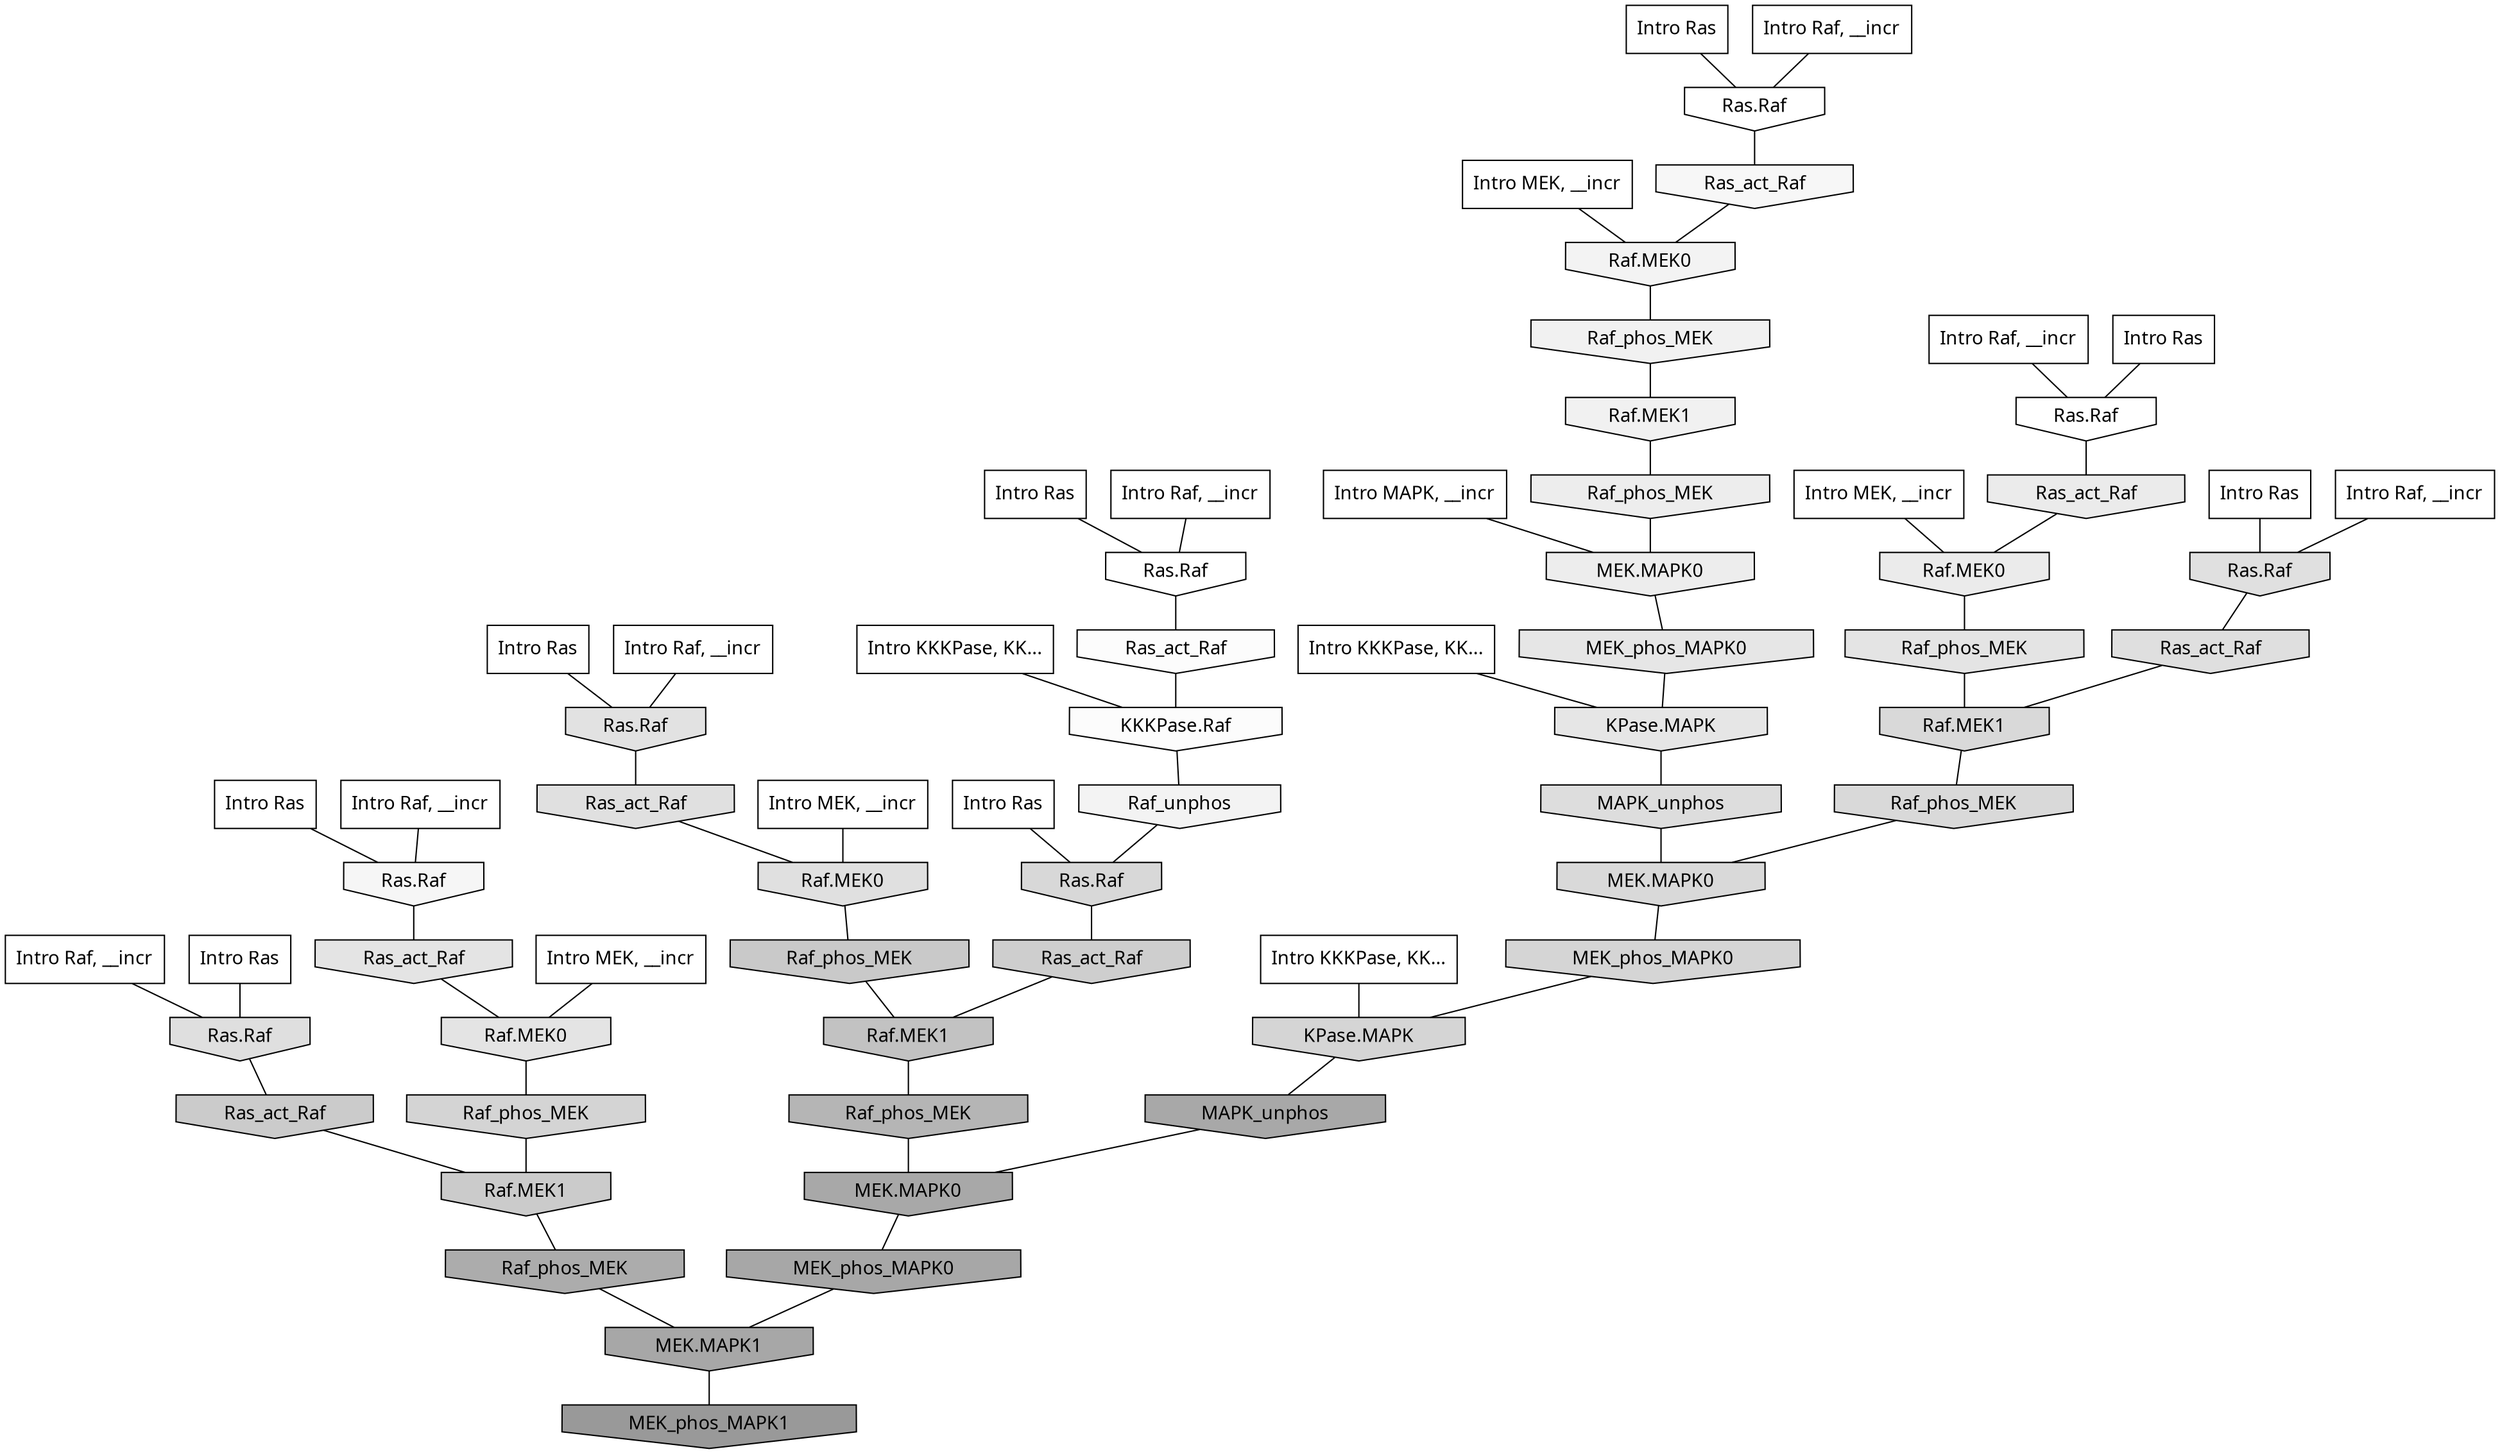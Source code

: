 digraph G{
  rankdir="TB";
  ranksep=0.30;
  node [fontname="CMU Serif"];
  edge [fontname="CMU Serif"];
  
  3 [label="Intro Ras", shape=rectangle, style=filled, fillcolor="0.000 0.000 1.000"]
  
  21 [label="Intro Ras", shape=rectangle, style=filled, fillcolor="0.000 0.000 1.000"]
  
  25 [label="Intro Ras", shape=rectangle, style=filled, fillcolor="0.000 0.000 1.000"]
  
  29 [label="Intro Ras", shape=rectangle, style=filled, fillcolor="0.000 0.000 1.000"]
  
  32 [label="Intro Ras", shape=rectangle, style=filled, fillcolor="0.000 0.000 1.000"]
  
  66 [label="Intro Ras", shape=rectangle, style=filled, fillcolor="0.000 0.000 1.000"]
  
  69 [label="Intro Ras", shape=rectangle, style=filled, fillcolor="0.000 0.000 1.000"]
  
  70 [label="Intro Ras", shape=rectangle, style=filled, fillcolor="0.000 0.000 1.000"]
  
  137 [label="Intro Raf, __incr", shape=rectangle, style=filled, fillcolor="0.000 0.000 1.000"]
  
  254 [label="Intro Raf, __incr", shape=rectangle, style=filled, fillcolor="0.000 0.000 1.000"]
  
  341 [label="Intro Raf, __incr", shape=rectangle, style=filled, fillcolor="0.000 0.000 1.000"]
  
  381 [label="Intro Raf, __incr", shape=rectangle, style=filled, fillcolor="0.000 0.000 1.000"]
  
  455 [label="Intro Raf, __incr", shape=rectangle, style=filled, fillcolor="0.000 0.000 1.000"]
  
  777 [label="Intro Raf, __incr", shape=rectangle, style=filled, fillcolor="0.000 0.000 1.000"]
  
  951 [label="Intro Raf, __incr", shape=rectangle, style=filled, fillcolor="0.000 0.000 1.000"]
  
  1273 [label="Intro MEK, __incr", shape=rectangle, style=filled, fillcolor="0.000 0.000 1.000"]
  
  1284 [label="Intro MEK, __incr", shape=rectangle, style=filled, fillcolor="0.000 0.000 1.000"]
  
  1327 [label="Intro MEK, __incr", shape=rectangle, style=filled, fillcolor="0.000 0.000 1.000"]
  
  1338 [label="Intro MEK, __incr", shape=rectangle, style=filled, fillcolor="0.000 0.000 1.000"]
  
  2844 [label="Intro MAPK, __incr", shape=rectangle, style=filled, fillcolor="0.000 0.000 1.000"]
  
  3133 [label="Intro KKKPase, KK...", shape=rectangle, style=filled, fillcolor="0.000 0.000 1.000"]
  
  3149 [label="Intro KKKPase, KK...", shape=rectangle, style=filled, fillcolor="0.000 0.000 1.000"]
  
  3172 [label="Intro KKKPase, KK...", shape=rectangle, style=filled, fillcolor="0.000 0.000 1.000"]
  
  3239 [label="Ras.Raf", shape=invhouse, style=filled, fillcolor="0.000 0.000 1.000"]
  
  3255 [label="Ras.Raf", shape=invhouse, style=filled, fillcolor="0.000 0.000 1.000"]
  
  3276 [label="Ras.Raf", shape=invhouse, style=filled, fillcolor="0.000 0.000 1.000"]
  
  3440 [label="Ras_act_Raf", shape=invhouse, style=filled, fillcolor="0.000 0.000 0.985"]
  
  3443 [label="KKKPase.Raf", shape=invhouse, style=filled, fillcolor="0.000 0.000 0.985"]
  
  3641 [label="Ras_act_Raf", shape=invhouse, style=filled, fillcolor="0.000 0.000 0.967"]
  
  3745 [label="Ras.Raf", shape=invhouse, style=filled, fillcolor="0.000 0.000 0.961"]
  
  3910 [label="Raf_unphos", shape=invhouse, style=filled, fillcolor="0.000 0.000 0.952"]
  
  3959 [label="Raf.MEK0", shape=invhouse, style=filled, fillcolor="0.000 0.000 0.951"]
  
  4106 [label="Raf_phos_MEK", shape=invhouse, style=filled, fillcolor="0.000 0.000 0.944"]
  
  4108 [label="Raf.MEK1", shape=invhouse, style=filled, fillcolor="0.000 0.000 0.944"]
  
  4459 [label="Raf_phos_MEK", shape=invhouse, style=filled, fillcolor="0.000 0.000 0.927"]
  
  4462 [label="MEK.MAPK0", shape=invhouse, style=filled, fillcolor="0.000 0.000 0.927"]
  
  4662 [label="Ras_act_Raf", shape=invhouse, style=filled, fillcolor="0.000 0.000 0.918"]
  
  4669 [label="Raf.MEK0", shape=invhouse, style=filled, fillcolor="0.000 0.000 0.918"]
  
  5046 [label="MEK_phos_MAPK0", shape=invhouse, style=filled, fillcolor="0.000 0.000 0.902"]
  
  5050 [label="KPase.MAPK", shape=invhouse, style=filled, fillcolor="0.000 0.000 0.902"]
  
  5242 [label="Raf_phos_MEK", shape=invhouse, style=filled, fillcolor="0.000 0.000 0.894"]
  
  5290 [label="Ras_act_Raf", shape=invhouse, style=filled, fillcolor="0.000 0.000 0.893"]
  
  5293 [label="Raf.MEK0", shape=invhouse, style=filled, fillcolor="0.000 0.000 0.893"]
  
  5534 [label="Ras.Raf", shape=invhouse, style=filled, fillcolor="0.000 0.000 0.883"]
  
  5663 [label="Ras_act_Raf", shape=invhouse, style=filled, fillcolor="0.000 0.000 0.878"]
  
  5666 [label="Raf.MEK0", shape=invhouse, style=filled, fillcolor="0.000 0.000 0.878"]
  
  5709 [label="Ras.Raf", shape=invhouse, style=filled, fillcolor="0.000 0.000 0.876"]
  
  5777 [label="Ras_act_Raf", shape=invhouse, style=filled, fillcolor="0.000 0.000 0.874"]
  
  5839 [label="Ras.Raf", shape=invhouse, style=filled, fillcolor="0.000 0.000 0.872"]
  
  6013 [label="MAPK_unphos", shape=invhouse, style=filled, fillcolor="0.000 0.000 0.865"]
  
  6463 [label="Raf.MEK1", shape=invhouse, style=filled, fillcolor="0.000 0.000 0.851"]
  
  6506 [label="Raf_phos_MEK", shape=invhouse, style=filled, fillcolor="0.000 0.000 0.850"]
  
  6509 [label="MEK.MAPK0", shape=invhouse, style=filled, fillcolor="0.000 0.000 0.850"]
  
  6608 [label="Ras.Raf", shape=invhouse, style=filled, fillcolor="0.000 0.000 0.847"]
  
  7195 [label="MEK_phos_MAPK0", shape=invhouse, style=filled, fillcolor="0.000 0.000 0.833"]
  
  7202 [label="KPase.MAPK", shape=invhouse, style=filled, fillcolor="0.000 0.000 0.833"]
  
  7333 [label="Raf_phos_MEK", shape=invhouse, style=filled, fillcolor="0.000 0.000 0.830"]
  
  8545 [label="Ras_act_Raf", shape=invhouse, style=filled, fillcolor="0.000 0.000 0.805"]
  
  9091 [label="Ras_act_Raf", shape=invhouse, style=filled, fillcolor="0.000 0.000 0.793"]
  
  9099 [label="Raf.MEK1", shape=invhouse, style=filled, fillcolor="0.000 0.000 0.793"]
  
  9445 [label="Raf_phos_MEK", shape=invhouse, style=filled, fillcolor="0.000 0.000 0.788"]
  
  11388 [label="Raf.MEK1", shape=invhouse, style=filled, fillcolor="0.000 0.000 0.761"]
  
  15983 [label="Raf_phos_MEK", shape=invhouse, style=filled, fillcolor="0.000 0.000 0.710"]
  
  17824 [label="Raf_phos_MEK", shape=invhouse, style=filled, fillcolor="0.000 0.000 0.674"]
  
  18402 [label="MAPK_unphos", shape=invhouse, style=filled, fillcolor="0.000 0.000 0.658"]
  
  18403 [label="MEK.MAPK0", shape=invhouse, style=filled, fillcolor="0.000 0.000 0.658"]
  
  18435 [label="MEK_phos_MAPK0", shape=invhouse, style=filled, fillcolor="0.000 0.000 0.656"]
  
  18436 [label="MEK.MAPK1", shape=invhouse, style=filled, fillcolor="0.000 0.000 0.656"]
  
  20130 [label="MEK_phos_MAPK1", shape=invhouse, style=filled, fillcolor="0.000 0.000 0.600"]
  
  
  18436 -> 20130 [dir=none, color="0.000 0.000 0.000"] 
  18435 -> 18436 [dir=none, color="0.000 0.000 0.000"] 
  18403 -> 18435 [dir=none, color="0.000 0.000 0.000"] 
  18402 -> 18403 [dir=none, color="0.000 0.000 0.000"] 
  17824 -> 18436 [dir=none, color="0.000 0.000 0.000"] 
  15983 -> 18403 [dir=none, color="0.000 0.000 0.000"] 
  11388 -> 15983 [dir=none, color="0.000 0.000 0.000"] 
  9445 -> 11388 [dir=none, color="0.000 0.000 0.000"] 
  9099 -> 17824 [dir=none, color="0.000 0.000 0.000"] 
  9091 -> 9099 [dir=none, color="0.000 0.000 0.000"] 
  8545 -> 11388 [dir=none, color="0.000 0.000 0.000"] 
  7333 -> 9099 [dir=none, color="0.000 0.000 0.000"] 
  7202 -> 18402 [dir=none, color="0.000 0.000 0.000"] 
  7195 -> 7202 [dir=none, color="0.000 0.000 0.000"] 
  6608 -> 8545 [dir=none, color="0.000 0.000 0.000"] 
  6509 -> 7195 [dir=none, color="0.000 0.000 0.000"] 
  6506 -> 6509 [dir=none, color="0.000 0.000 0.000"] 
  6463 -> 6506 [dir=none, color="0.000 0.000 0.000"] 
  6013 -> 6509 [dir=none, color="0.000 0.000 0.000"] 
  5839 -> 9091 [dir=none, color="0.000 0.000 0.000"] 
  5777 -> 6463 [dir=none, color="0.000 0.000 0.000"] 
  5709 -> 5777 [dir=none, color="0.000 0.000 0.000"] 
  5666 -> 9445 [dir=none, color="0.000 0.000 0.000"] 
  5663 -> 5666 [dir=none, color="0.000 0.000 0.000"] 
  5534 -> 5663 [dir=none, color="0.000 0.000 0.000"] 
  5293 -> 7333 [dir=none, color="0.000 0.000 0.000"] 
  5290 -> 5293 [dir=none, color="0.000 0.000 0.000"] 
  5242 -> 6463 [dir=none, color="0.000 0.000 0.000"] 
  5050 -> 6013 [dir=none, color="0.000 0.000 0.000"] 
  5046 -> 5050 [dir=none, color="0.000 0.000 0.000"] 
  4669 -> 5242 [dir=none, color="0.000 0.000 0.000"] 
  4662 -> 4669 [dir=none, color="0.000 0.000 0.000"] 
  4462 -> 5046 [dir=none, color="0.000 0.000 0.000"] 
  4459 -> 4462 [dir=none, color="0.000 0.000 0.000"] 
  4108 -> 4459 [dir=none, color="0.000 0.000 0.000"] 
  4106 -> 4108 [dir=none, color="0.000 0.000 0.000"] 
  3959 -> 4106 [dir=none, color="0.000 0.000 0.000"] 
  3910 -> 6608 [dir=none, color="0.000 0.000 0.000"] 
  3745 -> 5290 [dir=none, color="0.000 0.000 0.000"] 
  3641 -> 3959 [dir=none, color="0.000 0.000 0.000"] 
  3443 -> 3910 [dir=none, color="0.000 0.000 0.000"] 
  3440 -> 3443 [dir=none, color="0.000 0.000 0.000"] 
  3276 -> 3641 [dir=none, color="0.000 0.000 0.000"] 
  3255 -> 3440 [dir=none, color="0.000 0.000 0.000"] 
  3239 -> 4662 [dir=none, color="0.000 0.000 0.000"] 
  3172 -> 3443 [dir=none, color="0.000 0.000 0.000"] 
  3149 -> 5050 [dir=none, color="0.000 0.000 0.000"] 
  3133 -> 7202 [dir=none, color="0.000 0.000 0.000"] 
  2844 -> 4462 [dir=none, color="0.000 0.000 0.000"] 
  1338 -> 5666 [dir=none, color="0.000 0.000 0.000"] 
  1327 -> 4669 [dir=none, color="0.000 0.000 0.000"] 
  1284 -> 3959 [dir=none, color="0.000 0.000 0.000"] 
  1273 -> 5293 [dir=none, color="0.000 0.000 0.000"] 
  951 -> 5709 [dir=none, color="0.000 0.000 0.000"] 
  777 -> 3276 [dir=none, color="0.000 0.000 0.000"] 
  455 -> 5839 [dir=none, color="0.000 0.000 0.000"] 
  381 -> 5534 [dir=none, color="0.000 0.000 0.000"] 
  341 -> 3255 [dir=none, color="0.000 0.000 0.000"] 
  254 -> 3239 [dir=none, color="0.000 0.000 0.000"] 
  137 -> 3745 [dir=none, color="0.000 0.000 0.000"] 
  70 -> 6608 [dir=none, color="0.000 0.000 0.000"] 
  69 -> 3276 [dir=none, color="0.000 0.000 0.000"] 
  66 -> 3239 [dir=none, color="0.000 0.000 0.000"] 
  32 -> 5709 [dir=none, color="0.000 0.000 0.000"] 
  29 -> 3255 [dir=none, color="0.000 0.000 0.000"] 
  25 -> 3745 [dir=none, color="0.000 0.000 0.000"] 
  21 -> 5839 [dir=none, color="0.000 0.000 0.000"] 
  3 -> 5534 [dir=none, color="0.000 0.000 0.000"] 
  
  }
